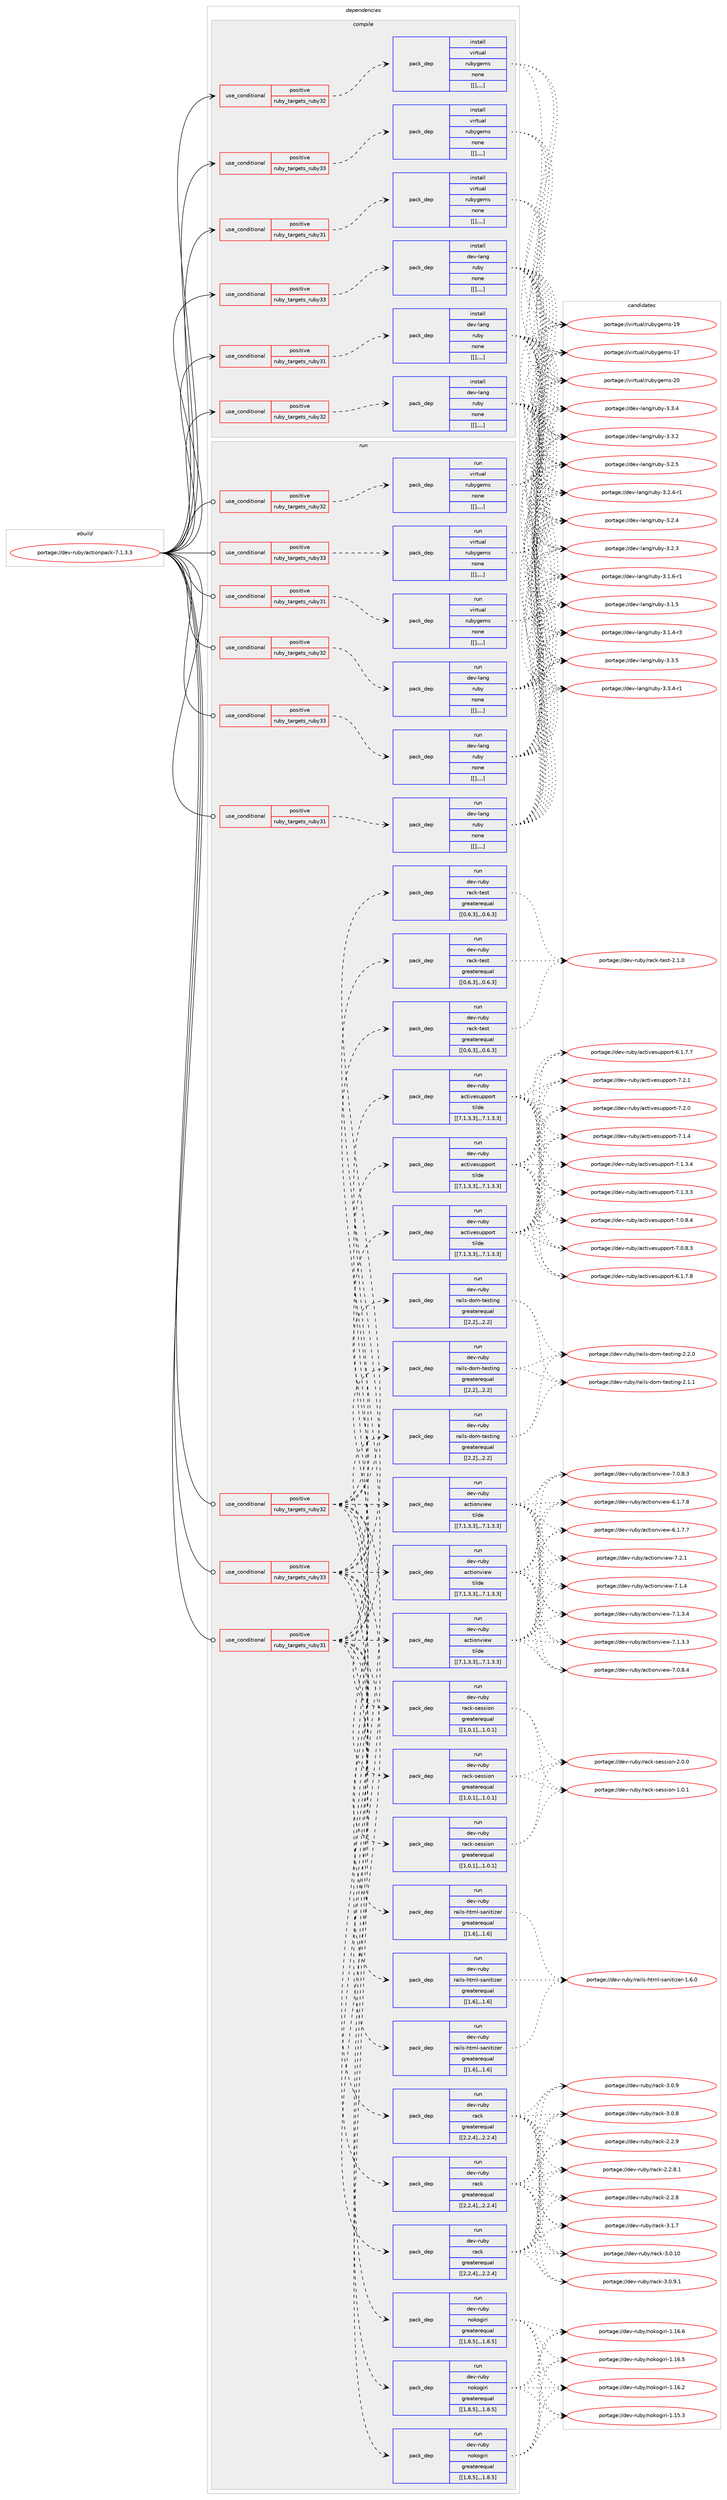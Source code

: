 digraph prolog {

# *************
# Graph options
# *************

newrank=true;
concentrate=true;
compound=true;
graph [rankdir=LR,fontname=Helvetica,fontsize=10,ranksep=1.5];#, ranksep=2.5, nodesep=0.2];
edge  [arrowhead=vee];
node  [fontname=Helvetica,fontsize=10];

# **********
# The ebuild
# **********

subgraph cluster_leftcol {
color=gray;
label=<<i>ebuild</i>>;
id [label="portage://dev-ruby/actionpack-7.1.3.3", color=red, width=4, href="../dev-ruby/actionpack-7.1.3.3.svg"];
}

# ****************
# The dependencies
# ****************

subgraph cluster_midcol {
color=gray;
label=<<i>dependencies</i>>;
subgraph cluster_compile {
fillcolor="#eeeeee";
style=filled;
label=<<i>compile</i>>;
subgraph cond44211 {
dependency175684 [label=<<TABLE BORDER="0" CELLBORDER="1" CELLSPACING="0" CELLPADDING="4"><TR><TD ROWSPAN="3" CELLPADDING="10">use_conditional</TD></TR><TR><TD>positive</TD></TR><TR><TD>ruby_targets_ruby31</TD></TR></TABLE>>, shape=none, color=red];
subgraph pack130204 {
dependency175685 [label=<<TABLE BORDER="0" CELLBORDER="1" CELLSPACING="0" CELLPADDING="4" WIDTH="220"><TR><TD ROWSPAN="6" CELLPADDING="30">pack_dep</TD></TR><TR><TD WIDTH="110">install</TD></TR><TR><TD>dev-lang</TD></TR><TR><TD>ruby</TD></TR><TR><TD>none</TD></TR><TR><TD>[[],,,,]</TD></TR></TABLE>>, shape=none, color=blue];
}
dependency175684:e -> dependency175685:w [weight=20,style="dashed",arrowhead="vee"];
}
id:e -> dependency175684:w [weight=20,style="solid",arrowhead="vee"];
subgraph cond44212 {
dependency175686 [label=<<TABLE BORDER="0" CELLBORDER="1" CELLSPACING="0" CELLPADDING="4"><TR><TD ROWSPAN="3" CELLPADDING="10">use_conditional</TD></TR><TR><TD>positive</TD></TR><TR><TD>ruby_targets_ruby31</TD></TR></TABLE>>, shape=none, color=red];
subgraph pack130205 {
dependency175687 [label=<<TABLE BORDER="0" CELLBORDER="1" CELLSPACING="0" CELLPADDING="4" WIDTH="220"><TR><TD ROWSPAN="6" CELLPADDING="30">pack_dep</TD></TR><TR><TD WIDTH="110">install</TD></TR><TR><TD>virtual</TD></TR><TR><TD>rubygems</TD></TR><TR><TD>none</TD></TR><TR><TD>[[],,,,]</TD></TR></TABLE>>, shape=none, color=blue];
}
dependency175686:e -> dependency175687:w [weight=20,style="dashed",arrowhead="vee"];
}
id:e -> dependency175686:w [weight=20,style="solid",arrowhead="vee"];
subgraph cond44213 {
dependency175688 [label=<<TABLE BORDER="0" CELLBORDER="1" CELLSPACING="0" CELLPADDING="4"><TR><TD ROWSPAN="3" CELLPADDING="10">use_conditional</TD></TR><TR><TD>positive</TD></TR><TR><TD>ruby_targets_ruby32</TD></TR></TABLE>>, shape=none, color=red];
subgraph pack130206 {
dependency175689 [label=<<TABLE BORDER="0" CELLBORDER="1" CELLSPACING="0" CELLPADDING="4" WIDTH="220"><TR><TD ROWSPAN="6" CELLPADDING="30">pack_dep</TD></TR><TR><TD WIDTH="110">install</TD></TR><TR><TD>dev-lang</TD></TR><TR><TD>ruby</TD></TR><TR><TD>none</TD></TR><TR><TD>[[],,,,]</TD></TR></TABLE>>, shape=none, color=blue];
}
dependency175688:e -> dependency175689:w [weight=20,style="dashed",arrowhead="vee"];
}
id:e -> dependency175688:w [weight=20,style="solid",arrowhead="vee"];
subgraph cond44214 {
dependency175690 [label=<<TABLE BORDER="0" CELLBORDER="1" CELLSPACING="0" CELLPADDING="4"><TR><TD ROWSPAN="3" CELLPADDING="10">use_conditional</TD></TR><TR><TD>positive</TD></TR><TR><TD>ruby_targets_ruby32</TD></TR></TABLE>>, shape=none, color=red];
subgraph pack130207 {
dependency175691 [label=<<TABLE BORDER="0" CELLBORDER="1" CELLSPACING="0" CELLPADDING="4" WIDTH="220"><TR><TD ROWSPAN="6" CELLPADDING="30">pack_dep</TD></TR><TR><TD WIDTH="110">install</TD></TR><TR><TD>virtual</TD></TR><TR><TD>rubygems</TD></TR><TR><TD>none</TD></TR><TR><TD>[[],,,,]</TD></TR></TABLE>>, shape=none, color=blue];
}
dependency175690:e -> dependency175691:w [weight=20,style="dashed",arrowhead="vee"];
}
id:e -> dependency175690:w [weight=20,style="solid",arrowhead="vee"];
subgraph cond44215 {
dependency175692 [label=<<TABLE BORDER="0" CELLBORDER="1" CELLSPACING="0" CELLPADDING="4"><TR><TD ROWSPAN="3" CELLPADDING="10">use_conditional</TD></TR><TR><TD>positive</TD></TR><TR><TD>ruby_targets_ruby33</TD></TR></TABLE>>, shape=none, color=red];
subgraph pack130208 {
dependency175693 [label=<<TABLE BORDER="0" CELLBORDER="1" CELLSPACING="0" CELLPADDING="4" WIDTH="220"><TR><TD ROWSPAN="6" CELLPADDING="30">pack_dep</TD></TR><TR><TD WIDTH="110">install</TD></TR><TR><TD>dev-lang</TD></TR><TR><TD>ruby</TD></TR><TR><TD>none</TD></TR><TR><TD>[[],,,,]</TD></TR></TABLE>>, shape=none, color=blue];
}
dependency175692:e -> dependency175693:w [weight=20,style="dashed",arrowhead="vee"];
}
id:e -> dependency175692:w [weight=20,style="solid",arrowhead="vee"];
subgraph cond44216 {
dependency175694 [label=<<TABLE BORDER="0" CELLBORDER="1" CELLSPACING="0" CELLPADDING="4"><TR><TD ROWSPAN="3" CELLPADDING="10">use_conditional</TD></TR><TR><TD>positive</TD></TR><TR><TD>ruby_targets_ruby33</TD></TR></TABLE>>, shape=none, color=red];
subgraph pack130209 {
dependency175695 [label=<<TABLE BORDER="0" CELLBORDER="1" CELLSPACING="0" CELLPADDING="4" WIDTH="220"><TR><TD ROWSPAN="6" CELLPADDING="30">pack_dep</TD></TR><TR><TD WIDTH="110">install</TD></TR><TR><TD>virtual</TD></TR><TR><TD>rubygems</TD></TR><TR><TD>none</TD></TR><TR><TD>[[],,,,]</TD></TR></TABLE>>, shape=none, color=blue];
}
dependency175694:e -> dependency175695:w [weight=20,style="dashed",arrowhead="vee"];
}
id:e -> dependency175694:w [weight=20,style="solid",arrowhead="vee"];
}
subgraph cluster_compileandrun {
fillcolor="#eeeeee";
style=filled;
label=<<i>compile and run</i>>;
}
subgraph cluster_run {
fillcolor="#eeeeee";
style=filled;
label=<<i>run</i>>;
subgraph cond44217 {
dependency175696 [label=<<TABLE BORDER="0" CELLBORDER="1" CELLSPACING="0" CELLPADDING="4"><TR><TD ROWSPAN="3" CELLPADDING="10">use_conditional</TD></TR><TR><TD>positive</TD></TR><TR><TD>ruby_targets_ruby31</TD></TR></TABLE>>, shape=none, color=red];
subgraph pack130210 {
dependency175697 [label=<<TABLE BORDER="0" CELLBORDER="1" CELLSPACING="0" CELLPADDING="4" WIDTH="220"><TR><TD ROWSPAN="6" CELLPADDING="30">pack_dep</TD></TR><TR><TD WIDTH="110">run</TD></TR><TR><TD>dev-lang</TD></TR><TR><TD>ruby</TD></TR><TR><TD>none</TD></TR><TR><TD>[[],,,,]</TD></TR></TABLE>>, shape=none, color=blue];
}
dependency175696:e -> dependency175697:w [weight=20,style="dashed",arrowhead="vee"];
}
id:e -> dependency175696:w [weight=20,style="solid",arrowhead="odot"];
subgraph cond44218 {
dependency175698 [label=<<TABLE BORDER="0" CELLBORDER="1" CELLSPACING="0" CELLPADDING="4"><TR><TD ROWSPAN="3" CELLPADDING="10">use_conditional</TD></TR><TR><TD>positive</TD></TR><TR><TD>ruby_targets_ruby31</TD></TR></TABLE>>, shape=none, color=red];
subgraph pack130211 {
dependency175699 [label=<<TABLE BORDER="0" CELLBORDER="1" CELLSPACING="0" CELLPADDING="4" WIDTH="220"><TR><TD ROWSPAN="6" CELLPADDING="30">pack_dep</TD></TR><TR><TD WIDTH="110">run</TD></TR><TR><TD>dev-ruby</TD></TR><TR><TD>actionview</TD></TR><TR><TD>tilde</TD></TR><TR><TD>[[7,1,3,3],,,7.1.3.3]</TD></TR></TABLE>>, shape=none, color=blue];
}
dependency175698:e -> dependency175699:w [weight=20,style="dashed",arrowhead="vee"];
subgraph pack130212 {
dependency175700 [label=<<TABLE BORDER="0" CELLBORDER="1" CELLSPACING="0" CELLPADDING="4" WIDTH="220"><TR><TD ROWSPAN="6" CELLPADDING="30">pack_dep</TD></TR><TR><TD WIDTH="110">run</TD></TR><TR><TD>dev-ruby</TD></TR><TR><TD>activesupport</TD></TR><TR><TD>tilde</TD></TR><TR><TD>[[7,1,3,3],,,7.1.3.3]</TD></TR></TABLE>>, shape=none, color=blue];
}
dependency175698:e -> dependency175700:w [weight=20,style="dashed",arrowhead="vee"];
subgraph pack130213 {
dependency175701 [label=<<TABLE BORDER="0" CELLBORDER="1" CELLSPACING="0" CELLPADDING="4" WIDTH="220"><TR><TD ROWSPAN="6" CELLPADDING="30">pack_dep</TD></TR><TR><TD WIDTH="110">run</TD></TR><TR><TD>dev-ruby</TD></TR><TR><TD>nokogiri</TD></TR><TR><TD>greaterequal</TD></TR><TR><TD>[[1,8,5],,,1.8.5]</TD></TR></TABLE>>, shape=none, color=blue];
}
dependency175698:e -> dependency175701:w [weight=20,style="dashed",arrowhead="vee"];
subgraph pack130214 {
dependency175702 [label=<<TABLE BORDER="0" CELLBORDER="1" CELLSPACING="0" CELLPADDING="4" WIDTH="220"><TR><TD ROWSPAN="6" CELLPADDING="30">pack_dep</TD></TR><TR><TD WIDTH="110">run</TD></TR><TR><TD>dev-ruby</TD></TR><TR><TD>rack</TD></TR><TR><TD>greaterequal</TD></TR><TR><TD>[[2,2,4],,,2.2.4]</TD></TR></TABLE>>, shape=none, color=blue];
}
dependency175698:e -> dependency175702:w [weight=20,style="dashed",arrowhead="vee"];
subgraph pack130215 {
dependency175703 [label=<<TABLE BORDER="0" CELLBORDER="1" CELLSPACING="0" CELLPADDING="4" WIDTH="220"><TR><TD ROWSPAN="6" CELLPADDING="30">pack_dep</TD></TR><TR><TD WIDTH="110">run</TD></TR><TR><TD>dev-ruby</TD></TR><TR><TD>rack-session</TD></TR><TR><TD>greaterequal</TD></TR><TR><TD>[[1,0,1],,,1.0.1]</TD></TR></TABLE>>, shape=none, color=blue];
}
dependency175698:e -> dependency175703:w [weight=20,style="dashed",arrowhead="vee"];
subgraph pack130216 {
dependency175704 [label=<<TABLE BORDER="0" CELLBORDER="1" CELLSPACING="0" CELLPADDING="4" WIDTH="220"><TR><TD ROWSPAN="6" CELLPADDING="30">pack_dep</TD></TR><TR><TD WIDTH="110">run</TD></TR><TR><TD>dev-ruby</TD></TR><TR><TD>rack-test</TD></TR><TR><TD>greaterequal</TD></TR><TR><TD>[[0,6,3],,,0.6.3]</TD></TR></TABLE>>, shape=none, color=blue];
}
dependency175698:e -> dependency175704:w [weight=20,style="dashed",arrowhead="vee"];
subgraph pack130217 {
dependency175705 [label=<<TABLE BORDER="0" CELLBORDER="1" CELLSPACING="0" CELLPADDING="4" WIDTH="220"><TR><TD ROWSPAN="6" CELLPADDING="30">pack_dep</TD></TR><TR><TD WIDTH="110">run</TD></TR><TR><TD>dev-ruby</TD></TR><TR><TD>rails-dom-testing</TD></TR><TR><TD>greaterequal</TD></TR><TR><TD>[[2,2],,,2.2]</TD></TR></TABLE>>, shape=none, color=blue];
}
dependency175698:e -> dependency175705:w [weight=20,style="dashed",arrowhead="vee"];
subgraph pack130218 {
dependency175706 [label=<<TABLE BORDER="0" CELLBORDER="1" CELLSPACING="0" CELLPADDING="4" WIDTH="220"><TR><TD ROWSPAN="6" CELLPADDING="30">pack_dep</TD></TR><TR><TD WIDTH="110">run</TD></TR><TR><TD>dev-ruby</TD></TR><TR><TD>rails-html-sanitizer</TD></TR><TR><TD>greaterequal</TD></TR><TR><TD>[[1,6],,,1.6]</TD></TR></TABLE>>, shape=none, color=blue];
}
dependency175698:e -> dependency175706:w [weight=20,style="dashed",arrowhead="vee"];
}
id:e -> dependency175698:w [weight=20,style="solid",arrowhead="odot"];
subgraph cond44219 {
dependency175707 [label=<<TABLE BORDER="0" CELLBORDER="1" CELLSPACING="0" CELLPADDING="4"><TR><TD ROWSPAN="3" CELLPADDING="10">use_conditional</TD></TR><TR><TD>positive</TD></TR><TR><TD>ruby_targets_ruby31</TD></TR></TABLE>>, shape=none, color=red];
subgraph pack130219 {
dependency175708 [label=<<TABLE BORDER="0" CELLBORDER="1" CELLSPACING="0" CELLPADDING="4" WIDTH="220"><TR><TD ROWSPAN="6" CELLPADDING="30">pack_dep</TD></TR><TR><TD WIDTH="110">run</TD></TR><TR><TD>virtual</TD></TR><TR><TD>rubygems</TD></TR><TR><TD>none</TD></TR><TR><TD>[[],,,,]</TD></TR></TABLE>>, shape=none, color=blue];
}
dependency175707:e -> dependency175708:w [weight=20,style="dashed",arrowhead="vee"];
}
id:e -> dependency175707:w [weight=20,style="solid",arrowhead="odot"];
subgraph cond44220 {
dependency175709 [label=<<TABLE BORDER="0" CELLBORDER="1" CELLSPACING="0" CELLPADDING="4"><TR><TD ROWSPAN="3" CELLPADDING="10">use_conditional</TD></TR><TR><TD>positive</TD></TR><TR><TD>ruby_targets_ruby32</TD></TR></TABLE>>, shape=none, color=red];
subgraph pack130220 {
dependency175710 [label=<<TABLE BORDER="0" CELLBORDER="1" CELLSPACING="0" CELLPADDING="4" WIDTH="220"><TR><TD ROWSPAN="6" CELLPADDING="30">pack_dep</TD></TR><TR><TD WIDTH="110">run</TD></TR><TR><TD>dev-lang</TD></TR><TR><TD>ruby</TD></TR><TR><TD>none</TD></TR><TR><TD>[[],,,,]</TD></TR></TABLE>>, shape=none, color=blue];
}
dependency175709:e -> dependency175710:w [weight=20,style="dashed",arrowhead="vee"];
}
id:e -> dependency175709:w [weight=20,style="solid",arrowhead="odot"];
subgraph cond44221 {
dependency175711 [label=<<TABLE BORDER="0" CELLBORDER="1" CELLSPACING="0" CELLPADDING="4"><TR><TD ROWSPAN="3" CELLPADDING="10">use_conditional</TD></TR><TR><TD>positive</TD></TR><TR><TD>ruby_targets_ruby32</TD></TR></TABLE>>, shape=none, color=red];
subgraph pack130221 {
dependency175712 [label=<<TABLE BORDER="0" CELLBORDER="1" CELLSPACING="0" CELLPADDING="4" WIDTH="220"><TR><TD ROWSPAN="6" CELLPADDING="30">pack_dep</TD></TR><TR><TD WIDTH="110">run</TD></TR><TR><TD>dev-ruby</TD></TR><TR><TD>actionview</TD></TR><TR><TD>tilde</TD></TR><TR><TD>[[7,1,3,3],,,7.1.3.3]</TD></TR></TABLE>>, shape=none, color=blue];
}
dependency175711:e -> dependency175712:w [weight=20,style="dashed",arrowhead="vee"];
subgraph pack130222 {
dependency175713 [label=<<TABLE BORDER="0" CELLBORDER="1" CELLSPACING="0" CELLPADDING="4" WIDTH="220"><TR><TD ROWSPAN="6" CELLPADDING="30">pack_dep</TD></TR><TR><TD WIDTH="110">run</TD></TR><TR><TD>dev-ruby</TD></TR><TR><TD>activesupport</TD></TR><TR><TD>tilde</TD></TR><TR><TD>[[7,1,3,3],,,7.1.3.3]</TD></TR></TABLE>>, shape=none, color=blue];
}
dependency175711:e -> dependency175713:w [weight=20,style="dashed",arrowhead="vee"];
subgraph pack130223 {
dependency175714 [label=<<TABLE BORDER="0" CELLBORDER="1" CELLSPACING="0" CELLPADDING="4" WIDTH="220"><TR><TD ROWSPAN="6" CELLPADDING="30">pack_dep</TD></TR><TR><TD WIDTH="110">run</TD></TR><TR><TD>dev-ruby</TD></TR><TR><TD>nokogiri</TD></TR><TR><TD>greaterequal</TD></TR><TR><TD>[[1,8,5],,,1.8.5]</TD></TR></TABLE>>, shape=none, color=blue];
}
dependency175711:e -> dependency175714:w [weight=20,style="dashed",arrowhead="vee"];
subgraph pack130224 {
dependency175715 [label=<<TABLE BORDER="0" CELLBORDER="1" CELLSPACING="0" CELLPADDING="4" WIDTH="220"><TR><TD ROWSPAN="6" CELLPADDING="30">pack_dep</TD></TR><TR><TD WIDTH="110">run</TD></TR><TR><TD>dev-ruby</TD></TR><TR><TD>rack</TD></TR><TR><TD>greaterequal</TD></TR><TR><TD>[[2,2,4],,,2.2.4]</TD></TR></TABLE>>, shape=none, color=blue];
}
dependency175711:e -> dependency175715:w [weight=20,style="dashed",arrowhead="vee"];
subgraph pack130225 {
dependency175716 [label=<<TABLE BORDER="0" CELLBORDER="1" CELLSPACING="0" CELLPADDING="4" WIDTH="220"><TR><TD ROWSPAN="6" CELLPADDING="30">pack_dep</TD></TR><TR><TD WIDTH="110">run</TD></TR><TR><TD>dev-ruby</TD></TR><TR><TD>rack-session</TD></TR><TR><TD>greaterequal</TD></TR><TR><TD>[[1,0,1],,,1.0.1]</TD></TR></TABLE>>, shape=none, color=blue];
}
dependency175711:e -> dependency175716:w [weight=20,style="dashed",arrowhead="vee"];
subgraph pack130226 {
dependency175717 [label=<<TABLE BORDER="0" CELLBORDER="1" CELLSPACING="0" CELLPADDING="4" WIDTH="220"><TR><TD ROWSPAN="6" CELLPADDING="30">pack_dep</TD></TR><TR><TD WIDTH="110">run</TD></TR><TR><TD>dev-ruby</TD></TR><TR><TD>rack-test</TD></TR><TR><TD>greaterequal</TD></TR><TR><TD>[[0,6,3],,,0.6.3]</TD></TR></TABLE>>, shape=none, color=blue];
}
dependency175711:e -> dependency175717:w [weight=20,style="dashed",arrowhead="vee"];
subgraph pack130227 {
dependency175718 [label=<<TABLE BORDER="0" CELLBORDER="1" CELLSPACING="0" CELLPADDING="4" WIDTH="220"><TR><TD ROWSPAN="6" CELLPADDING="30">pack_dep</TD></TR><TR><TD WIDTH="110">run</TD></TR><TR><TD>dev-ruby</TD></TR><TR><TD>rails-dom-testing</TD></TR><TR><TD>greaterequal</TD></TR><TR><TD>[[2,2],,,2.2]</TD></TR></TABLE>>, shape=none, color=blue];
}
dependency175711:e -> dependency175718:w [weight=20,style="dashed",arrowhead="vee"];
subgraph pack130228 {
dependency175719 [label=<<TABLE BORDER="0" CELLBORDER="1" CELLSPACING="0" CELLPADDING="4" WIDTH="220"><TR><TD ROWSPAN="6" CELLPADDING="30">pack_dep</TD></TR><TR><TD WIDTH="110">run</TD></TR><TR><TD>dev-ruby</TD></TR><TR><TD>rails-html-sanitizer</TD></TR><TR><TD>greaterequal</TD></TR><TR><TD>[[1,6],,,1.6]</TD></TR></TABLE>>, shape=none, color=blue];
}
dependency175711:e -> dependency175719:w [weight=20,style="dashed",arrowhead="vee"];
}
id:e -> dependency175711:w [weight=20,style="solid",arrowhead="odot"];
subgraph cond44222 {
dependency175720 [label=<<TABLE BORDER="0" CELLBORDER="1" CELLSPACING="0" CELLPADDING="4"><TR><TD ROWSPAN="3" CELLPADDING="10">use_conditional</TD></TR><TR><TD>positive</TD></TR><TR><TD>ruby_targets_ruby32</TD></TR></TABLE>>, shape=none, color=red];
subgraph pack130229 {
dependency175721 [label=<<TABLE BORDER="0" CELLBORDER="1" CELLSPACING="0" CELLPADDING="4" WIDTH="220"><TR><TD ROWSPAN="6" CELLPADDING="30">pack_dep</TD></TR><TR><TD WIDTH="110">run</TD></TR><TR><TD>virtual</TD></TR><TR><TD>rubygems</TD></TR><TR><TD>none</TD></TR><TR><TD>[[],,,,]</TD></TR></TABLE>>, shape=none, color=blue];
}
dependency175720:e -> dependency175721:w [weight=20,style="dashed",arrowhead="vee"];
}
id:e -> dependency175720:w [weight=20,style="solid",arrowhead="odot"];
subgraph cond44223 {
dependency175722 [label=<<TABLE BORDER="0" CELLBORDER="1" CELLSPACING="0" CELLPADDING="4"><TR><TD ROWSPAN="3" CELLPADDING="10">use_conditional</TD></TR><TR><TD>positive</TD></TR><TR><TD>ruby_targets_ruby33</TD></TR></TABLE>>, shape=none, color=red];
subgraph pack130230 {
dependency175723 [label=<<TABLE BORDER="0" CELLBORDER="1" CELLSPACING="0" CELLPADDING="4" WIDTH="220"><TR><TD ROWSPAN="6" CELLPADDING="30">pack_dep</TD></TR><TR><TD WIDTH="110">run</TD></TR><TR><TD>dev-lang</TD></TR><TR><TD>ruby</TD></TR><TR><TD>none</TD></TR><TR><TD>[[],,,,]</TD></TR></TABLE>>, shape=none, color=blue];
}
dependency175722:e -> dependency175723:w [weight=20,style="dashed",arrowhead="vee"];
}
id:e -> dependency175722:w [weight=20,style="solid",arrowhead="odot"];
subgraph cond44224 {
dependency175724 [label=<<TABLE BORDER="0" CELLBORDER="1" CELLSPACING="0" CELLPADDING="4"><TR><TD ROWSPAN="3" CELLPADDING="10">use_conditional</TD></TR><TR><TD>positive</TD></TR><TR><TD>ruby_targets_ruby33</TD></TR></TABLE>>, shape=none, color=red];
subgraph pack130231 {
dependency175725 [label=<<TABLE BORDER="0" CELLBORDER="1" CELLSPACING="0" CELLPADDING="4" WIDTH="220"><TR><TD ROWSPAN="6" CELLPADDING="30">pack_dep</TD></TR><TR><TD WIDTH="110">run</TD></TR><TR><TD>dev-ruby</TD></TR><TR><TD>actionview</TD></TR><TR><TD>tilde</TD></TR><TR><TD>[[7,1,3,3],,,7.1.3.3]</TD></TR></TABLE>>, shape=none, color=blue];
}
dependency175724:e -> dependency175725:w [weight=20,style="dashed",arrowhead="vee"];
subgraph pack130232 {
dependency175726 [label=<<TABLE BORDER="0" CELLBORDER="1" CELLSPACING="0" CELLPADDING="4" WIDTH="220"><TR><TD ROWSPAN="6" CELLPADDING="30">pack_dep</TD></TR><TR><TD WIDTH="110">run</TD></TR><TR><TD>dev-ruby</TD></TR><TR><TD>activesupport</TD></TR><TR><TD>tilde</TD></TR><TR><TD>[[7,1,3,3],,,7.1.3.3]</TD></TR></TABLE>>, shape=none, color=blue];
}
dependency175724:e -> dependency175726:w [weight=20,style="dashed",arrowhead="vee"];
subgraph pack130233 {
dependency175727 [label=<<TABLE BORDER="0" CELLBORDER="1" CELLSPACING="0" CELLPADDING="4" WIDTH="220"><TR><TD ROWSPAN="6" CELLPADDING="30">pack_dep</TD></TR><TR><TD WIDTH="110">run</TD></TR><TR><TD>dev-ruby</TD></TR><TR><TD>nokogiri</TD></TR><TR><TD>greaterequal</TD></TR><TR><TD>[[1,8,5],,,1.8.5]</TD></TR></TABLE>>, shape=none, color=blue];
}
dependency175724:e -> dependency175727:w [weight=20,style="dashed",arrowhead="vee"];
subgraph pack130234 {
dependency175728 [label=<<TABLE BORDER="0" CELLBORDER="1" CELLSPACING="0" CELLPADDING="4" WIDTH="220"><TR><TD ROWSPAN="6" CELLPADDING="30">pack_dep</TD></TR><TR><TD WIDTH="110">run</TD></TR><TR><TD>dev-ruby</TD></TR><TR><TD>rack</TD></TR><TR><TD>greaterequal</TD></TR><TR><TD>[[2,2,4],,,2.2.4]</TD></TR></TABLE>>, shape=none, color=blue];
}
dependency175724:e -> dependency175728:w [weight=20,style="dashed",arrowhead="vee"];
subgraph pack130235 {
dependency175729 [label=<<TABLE BORDER="0" CELLBORDER="1" CELLSPACING="0" CELLPADDING="4" WIDTH="220"><TR><TD ROWSPAN="6" CELLPADDING="30">pack_dep</TD></TR><TR><TD WIDTH="110">run</TD></TR><TR><TD>dev-ruby</TD></TR><TR><TD>rack-session</TD></TR><TR><TD>greaterequal</TD></TR><TR><TD>[[1,0,1],,,1.0.1]</TD></TR></TABLE>>, shape=none, color=blue];
}
dependency175724:e -> dependency175729:w [weight=20,style="dashed",arrowhead="vee"];
subgraph pack130236 {
dependency175730 [label=<<TABLE BORDER="0" CELLBORDER="1" CELLSPACING="0" CELLPADDING="4" WIDTH="220"><TR><TD ROWSPAN="6" CELLPADDING="30">pack_dep</TD></TR><TR><TD WIDTH="110">run</TD></TR><TR><TD>dev-ruby</TD></TR><TR><TD>rack-test</TD></TR><TR><TD>greaterequal</TD></TR><TR><TD>[[0,6,3],,,0.6.3]</TD></TR></TABLE>>, shape=none, color=blue];
}
dependency175724:e -> dependency175730:w [weight=20,style="dashed",arrowhead="vee"];
subgraph pack130237 {
dependency175731 [label=<<TABLE BORDER="0" CELLBORDER="1" CELLSPACING="0" CELLPADDING="4" WIDTH="220"><TR><TD ROWSPAN="6" CELLPADDING="30">pack_dep</TD></TR><TR><TD WIDTH="110">run</TD></TR><TR><TD>dev-ruby</TD></TR><TR><TD>rails-dom-testing</TD></TR><TR><TD>greaterequal</TD></TR><TR><TD>[[2,2],,,2.2]</TD></TR></TABLE>>, shape=none, color=blue];
}
dependency175724:e -> dependency175731:w [weight=20,style="dashed",arrowhead="vee"];
subgraph pack130238 {
dependency175732 [label=<<TABLE BORDER="0" CELLBORDER="1" CELLSPACING="0" CELLPADDING="4" WIDTH="220"><TR><TD ROWSPAN="6" CELLPADDING="30">pack_dep</TD></TR><TR><TD WIDTH="110">run</TD></TR><TR><TD>dev-ruby</TD></TR><TR><TD>rails-html-sanitizer</TD></TR><TR><TD>greaterequal</TD></TR><TR><TD>[[1,6],,,1.6]</TD></TR></TABLE>>, shape=none, color=blue];
}
dependency175724:e -> dependency175732:w [weight=20,style="dashed",arrowhead="vee"];
}
id:e -> dependency175724:w [weight=20,style="solid",arrowhead="odot"];
subgraph cond44225 {
dependency175733 [label=<<TABLE BORDER="0" CELLBORDER="1" CELLSPACING="0" CELLPADDING="4"><TR><TD ROWSPAN="3" CELLPADDING="10">use_conditional</TD></TR><TR><TD>positive</TD></TR><TR><TD>ruby_targets_ruby33</TD></TR></TABLE>>, shape=none, color=red];
subgraph pack130239 {
dependency175734 [label=<<TABLE BORDER="0" CELLBORDER="1" CELLSPACING="0" CELLPADDING="4" WIDTH="220"><TR><TD ROWSPAN="6" CELLPADDING="30">pack_dep</TD></TR><TR><TD WIDTH="110">run</TD></TR><TR><TD>virtual</TD></TR><TR><TD>rubygems</TD></TR><TR><TD>none</TD></TR><TR><TD>[[],,,,]</TD></TR></TABLE>>, shape=none, color=blue];
}
dependency175733:e -> dependency175734:w [weight=20,style="dashed",arrowhead="vee"];
}
id:e -> dependency175733:w [weight=20,style="solid",arrowhead="odot"];
}
}

# **************
# The candidates
# **************

subgraph cluster_choices {
rank=same;
color=gray;
label=<<i>candidates</i>>;

subgraph choice130204 {
color=black;
nodesep=1;
choice10010111845108971101034711411798121455146514653 [label="portage://dev-lang/ruby-3.3.5", color=red, width=4,href="../dev-lang/ruby-3.3.5.svg"];
choice100101118451089711010347114117981214551465146524511449 [label="portage://dev-lang/ruby-3.3.4-r1", color=red, width=4,href="../dev-lang/ruby-3.3.4-r1.svg"];
choice10010111845108971101034711411798121455146514652 [label="portage://dev-lang/ruby-3.3.4", color=red, width=4,href="../dev-lang/ruby-3.3.4.svg"];
choice10010111845108971101034711411798121455146514650 [label="portage://dev-lang/ruby-3.3.2", color=red, width=4,href="../dev-lang/ruby-3.3.2.svg"];
choice10010111845108971101034711411798121455146504653 [label="portage://dev-lang/ruby-3.2.5", color=red, width=4,href="../dev-lang/ruby-3.2.5.svg"];
choice100101118451089711010347114117981214551465046524511449 [label="portage://dev-lang/ruby-3.2.4-r1", color=red, width=4,href="../dev-lang/ruby-3.2.4-r1.svg"];
choice10010111845108971101034711411798121455146504652 [label="portage://dev-lang/ruby-3.2.4", color=red, width=4,href="../dev-lang/ruby-3.2.4.svg"];
choice10010111845108971101034711411798121455146504651 [label="portage://dev-lang/ruby-3.2.3", color=red, width=4,href="../dev-lang/ruby-3.2.3.svg"];
choice100101118451089711010347114117981214551464946544511449 [label="portage://dev-lang/ruby-3.1.6-r1", color=red, width=4,href="../dev-lang/ruby-3.1.6-r1.svg"];
choice10010111845108971101034711411798121455146494653 [label="portage://dev-lang/ruby-3.1.5", color=red, width=4,href="../dev-lang/ruby-3.1.5.svg"];
choice100101118451089711010347114117981214551464946524511451 [label="portage://dev-lang/ruby-3.1.4-r3", color=red, width=4,href="../dev-lang/ruby-3.1.4-r3.svg"];
dependency175685:e -> choice10010111845108971101034711411798121455146514653:w [style=dotted,weight="100"];
dependency175685:e -> choice100101118451089711010347114117981214551465146524511449:w [style=dotted,weight="100"];
dependency175685:e -> choice10010111845108971101034711411798121455146514652:w [style=dotted,weight="100"];
dependency175685:e -> choice10010111845108971101034711411798121455146514650:w [style=dotted,weight="100"];
dependency175685:e -> choice10010111845108971101034711411798121455146504653:w [style=dotted,weight="100"];
dependency175685:e -> choice100101118451089711010347114117981214551465046524511449:w [style=dotted,weight="100"];
dependency175685:e -> choice10010111845108971101034711411798121455146504652:w [style=dotted,weight="100"];
dependency175685:e -> choice10010111845108971101034711411798121455146504651:w [style=dotted,weight="100"];
dependency175685:e -> choice100101118451089711010347114117981214551464946544511449:w [style=dotted,weight="100"];
dependency175685:e -> choice10010111845108971101034711411798121455146494653:w [style=dotted,weight="100"];
dependency175685:e -> choice100101118451089711010347114117981214551464946524511451:w [style=dotted,weight="100"];
}
subgraph choice130205 {
color=black;
nodesep=1;
choice118105114116117971084711411798121103101109115455048 [label="portage://virtual/rubygems-20", color=red, width=4,href="../virtual/rubygems-20.svg"];
choice118105114116117971084711411798121103101109115454957 [label="portage://virtual/rubygems-19", color=red, width=4,href="../virtual/rubygems-19.svg"];
choice118105114116117971084711411798121103101109115454955 [label="portage://virtual/rubygems-17", color=red, width=4,href="../virtual/rubygems-17.svg"];
dependency175687:e -> choice118105114116117971084711411798121103101109115455048:w [style=dotted,weight="100"];
dependency175687:e -> choice118105114116117971084711411798121103101109115454957:w [style=dotted,weight="100"];
dependency175687:e -> choice118105114116117971084711411798121103101109115454955:w [style=dotted,weight="100"];
}
subgraph choice130206 {
color=black;
nodesep=1;
choice10010111845108971101034711411798121455146514653 [label="portage://dev-lang/ruby-3.3.5", color=red, width=4,href="../dev-lang/ruby-3.3.5.svg"];
choice100101118451089711010347114117981214551465146524511449 [label="portage://dev-lang/ruby-3.3.4-r1", color=red, width=4,href="../dev-lang/ruby-3.3.4-r1.svg"];
choice10010111845108971101034711411798121455146514652 [label="portage://dev-lang/ruby-3.3.4", color=red, width=4,href="../dev-lang/ruby-3.3.4.svg"];
choice10010111845108971101034711411798121455146514650 [label="portage://dev-lang/ruby-3.3.2", color=red, width=4,href="../dev-lang/ruby-3.3.2.svg"];
choice10010111845108971101034711411798121455146504653 [label="portage://dev-lang/ruby-3.2.5", color=red, width=4,href="../dev-lang/ruby-3.2.5.svg"];
choice100101118451089711010347114117981214551465046524511449 [label="portage://dev-lang/ruby-3.2.4-r1", color=red, width=4,href="../dev-lang/ruby-3.2.4-r1.svg"];
choice10010111845108971101034711411798121455146504652 [label="portage://dev-lang/ruby-3.2.4", color=red, width=4,href="../dev-lang/ruby-3.2.4.svg"];
choice10010111845108971101034711411798121455146504651 [label="portage://dev-lang/ruby-3.2.3", color=red, width=4,href="../dev-lang/ruby-3.2.3.svg"];
choice100101118451089711010347114117981214551464946544511449 [label="portage://dev-lang/ruby-3.1.6-r1", color=red, width=4,href="../dev-lang/ruby-3.1.6-r1.svg"];
choice10010111845108971101034711411798121455146494653 [label="portage://dev-lang/ruby-3.1.5", color=red, width=4,href="../dev-lang/ruby-3.1.5.svg"];
choice100101118451089711010347114117981214551464946524511451 [label="portage://dev-lang/ruby-3.1.4-r3", color=red, width=4,href="../dev-lang/ruby-3.1.4-r3.svg"];
dependency175689:e -> choice10010111845108971101034711411798121455146514653:w [style=dotted,weight="100"];
dependency175689:e -> choice100101118451089711010347114117981214551465146524511449:w [style=dotted,weight="100"];
dependency175689:e -> choice10010111845108971101034711411798121455146514652:w [style=dotted,weight="100"];
dependency175689:e -> choice10010111845108971101034711411798121455146514650:w [style=dotted,weight="100"];
dependency175689:e -> choice10010111845108971101034711411798121455146504653:w [style=dotted,weight="100"];
dependency175689:e -> choice100101118451089711010347114117981214551465046524511449:w [style=dotted,weight="100"];
dependency175689:e -> choice10010111845108971101034711411798121455146504652:w [style=dotted,weight="100"];
dependency175689:e -> choice10010111845108971101034711411798121455146504651:w [style=dotted,weight="100"];
dependency175689:e -> choice100101118451089711010347114117981214551464946544511449:w [style=dotted,weight="100"];
dependency175689:e -> choice10010111845108971101034711411798121455146494653:w [style=dotted,weight="100"];
dependency175689:e -> choice100101118451089711010347114117981214551464946524511451:w [style=dotted,weight="100"];
}
subgraph choice130207 {
color=black;
nodesep=1;
choice118105114116117971084711411798121103101109115455048 [label="portage://virtual/rubygems-20", color=red, width=4,href="../virtual/rubygems-20.svg"];
choice118105114116117971084711411798121103101109115454957 [label="portage://virtual/rubygems-19", color=red, width=4,href="../virtual/rubygems-19.svg"];
choice118105114116117971084711411798121103101109115454955 [label="portage://virtual/rubygems-17", color=red, width=4,href="../virtual/rubygems-17.svg"];
dependency175691:e -> choice118105114116117971084711411798121103101109115455048:w [style=dotted,weight="100"];
dependency175691:e -> choice118105114116117971084711411798121103101109115454957:w [style=dotted,weight="100"];
dependency175691:e -> choice118105114116117971084711411798121103101109115454955:w [style=dotted,weight="100"];
}
subgraph choice130208 {
color=black;
nodesep=1;
choice10010111845108971101034711411798121455146514653 [label="portage://dev-lang/ruby-3.3.5", color=red, width=4,href="../dev-lang/ruby-3.3.5.svg"];
choice100101118451089711010347114117981214551465146524511449 [label="portage://dev-lang/ruby-3.3.4-r1", color=red, width=4,href="../dev-lang/ruby-3.3.4-r1.svg"];
choice10010111845108971101034711411798121455146514652 [label="portage://dev-lang/ruby-3.3.4", color=red, width=4,href="../dev-lang/ruby-3.3.4.svg"];
choice10010111845108971101034711411798121455146514650 [label="portage://dev-lang/ruby-3.3.2", color=red, width=4,href="../dev-lang/ruby-3.3.2.svg"];
choice10010111845108971101034711411798121455146504653 [label="portage://dev-lang/ruby-3.2.5", color=red, width=4,href="../dev-lang/ruby-3.2.5.svg"];
choice100101118451089711010347114117981214551465046524511449 [label="portage://dev-lang/ruby-3.2.4-r1", color=red, width=4,href="../dev-lang/ruby-3.2.4-r1.svg"];
choice10010111845108971101034711411798121455146504652 [label="portage://dev-lang/ruby-3.2.4", color=red, width=4,href="../dev-lang/ruby-3.2.4.svg"];
choice10010111845108971101034711411798121455146504651 [label="portage://dev-lang/ruby-3.2.3", color=red, width=4,href="../dev-lang/ruby-3.2.3.svg"];
choice100101118451089711010347114117981214551464946544511449 [label="portage://dev-lang/ruby-3.1.6-r1", color=red, width=4,href="../dev-lang/ruby-3.1.6-r1.svg"];
choice10010111845108971101034711411798121455146494653 [label="portage://dev-lang/ruby-3.1.5", color=red, width=4,href="../dev-lang/ruby-3.1.5.svg"];
choice100101118451089711010347114117981214551464946524511451 [label="portage://dev-lang/ruby-3.1.4-r3", color=red, width=4,href="../dev-lang/ruby-3.1.4-r3.svg"];
dependency175693:e -> choice10010111845108971101034711411798121455146514653:w [style=dotted,weight="100"];
dependency175693:e -> choice100101118451089711010347114117981214551465146524511449:w [style=dotted,weight="100"];
dependency175693:e -> choice10010111845108971101034711411798121455146514652:w [style=dotted,weight="100"];
dependency175693:e -> choice10010111845108971101034711411798121455146514650:w [style=dotted,weight="100"];
dependency175693:e -> choice10010111845108971101034711411798121455146504653:w [style=dotted,weight="100"];
dependency175693:e -> choice100101118451089711010347114117981214551465046524511449:w [style=dotted,weight="100"];
dependency175693:e -> choice10010111845108971101034711411798121455146504652:w [style=dotted,weight="100"];
dependency175693:e -> choice10010111845108971101034711411798121455146504651:w [style=dotted,weight="100"];
dependency175693:e -> choice100101118451089711010347114117981214551464946544511449:w [style=dotted,weight="100"];
dependency175693:e -> choice10010111845108971101034711411798121455146494653:w [style=dotted,weight="100"];
dependency175693:e -> choice100101118451089711010347114117981214551464946524511451:w [style=dotted,weight="100"];
}
subgraph choice130209 {
color=black;
nodesep=1;
choice118105114116117971084711411798121103101109115455048 [label="portage://virtual/rubygems-20", color=red, width=4,href="../virtual/rubygems-20.svg"];
choice118105114116117971084711411798121103101109115454957 [label="portage://virtual/rubygems-19", color=red, width=4,href="../virtual/rubygems-19.svg"];
choice118105114116117971084711411798121103101109115454955 [label="portage://virtual/rubygems-17", color=red, width=4,href="../virtual/rubygems-17.svg"];
dependency175695:e -> choice118105114116117971084711411798121103101109115455048:w [style=dotted,weight="100"];
dependency175695:e -> choice118105114116117971084711411798121103101109115454957:w [style=dotted,weight="100"];
dependency175695:e -> choice118105114116117971084711411798121103101109115454955:w [style=dotted,weight="100"];
}
subgraph choice130210 {
color=black;
nodesep=1;
choice10010111845108971101034711411798121455146514653 [label="portage://dev-lang/ruby-3.3.5", color=red, width=4,href="../dev-lang/ruby-3.3.5.svg"];
choice100101118451089711010347114117981214551465146524511449 [label="portage://dev-lang/ruby-3.3.4-r1", color=red, width=4,href="../dev-lang/ruby-3.3.4-r1.svg"];
choice10010111845108971101034711411798121455146514652 [label="portage://dev-lang/ruby-3.3.4", color=red, width=4,href="../dev-lang/ruby-3.3.4.svg"];
choice10010111845108971101034711411798121455146514650 [label="portage://dev-lang/ruby-3.3.2", color=red, width=4,href="../dev-lang/ruby-3.3.2.svg"];
choice10010111845108971101034711411798121455146504653 [label="portage://dev-lang/ruby-3.2.5", color=red, width=4,href="../dev-lang/ruby-3.2.5.svg"];
choice100101118451089711010347114117981214551465046524511449 [label="portage://dev-lang/ruby-3.2.4-r1", color=red, width=4,href="../dev-lang/ruby-3.2.4-r1.svg"];
choice10010111845108971101034711411798121455146504652 [label="portage://dev-lang/ruby-3.2.4", color=red, width=4,href="../dev-lang/ruby-3.2.4.svg"];
choice10010111845108971101034711411798121455146504651 [label="portage://dev-lang/ruby-3.2.3", color=red, width=4,href="../dev-lang/ruby-3.2.3.svg"];
choice100101118451089711010347114117981214551464946544511449 [label="portage://dev-lang/ruby-3.1.6-r1", color=red, width=4,href="../dev-lang/ruby-3.1.6-r1.svg"];
choice10010111845108971101034711411798121455146494653 [label="portage://dev-lang/ruby-3.1.5", color=red, width=4,href="../dev-lang/ruby-3.1.5.svg"];
choice100101118451089711010347114117981214551464946524511451 [label="portage://dev-lang/ruby-3.1.4-r3", color=red, width=4,href="../dev-lang/ruby-3.1.4-r3.svg"];
dependency175697:e -> choice10010111845108971101034711411798121455146514653:w [style=dotted,weight="100"];
dependency175697:e -> choice100101118451089711010347114117981214551465146524511449:w [style=dotted,weight="100"];
dependency175697:e -> choice10010111845108971101034711411798121455146514652:w [style=dotted,weight="100"];
dependency175697:e -> choice10010111845108971101034711411798121455146514650:w [style=dotted,weight="100"];
dependency175697:e -> choice10010111845108971101034711411798121455146504653:w [style=dotted,weight="100"];
dependency175697:e -> choice100101118451089711010347114117981214551465046524511449:w [style=dotted,weight="100"];
dependency175697:e -> choice10010111845108971101034711411798121455146504652:w [style=dotted,weight="100"];
dependency175697:e -> choice10010111845108971101034711411798121455146504651:w [style=dotted,weight="100"];
dependency175697:e -> choice100101118451089711010347114117981214551464946544511449:w [style=dotted,weight="100"];
dependency175697:e -> choice10010111845108971101034711411798121455146494653:w [style=dotted,weight="100"];
dependency175697:e -> choice100101118451089711010347114117981214551464946524511451:w [style=dotted,weight="100"];
}
subgraph choice130211 {
color=black;
nodesep=1;
choice1001011184511411798121479799116105111110118105101119455546504649 [label="portage://dev-ruby/actionview-7.2.1", color=red, width=4,href="../dev-ruby/actionview-7.2.1.svg"];
choice1001011184511411798121479799116105111110118105101119455546494652 [label="portage://dev-ruby/actionview-7.1.4", color=red, width=4,href="../dev-ruby/actionview-7.1.4.svg"];
choice10010111845114117981214797991161051111101181051011194555464946514652 [label="portage://dev-ruby/actionview-7.1.3.4", color=red, width=4,href="../dev-ruby/actionview-7.1.3.4.svg"];
choice10010111845114117981214797991161051111101181051011194555464946514651 [label="portage://dev-ruby/actionview-7.1.3.3", color=red, width=4,href="../dev-ruby/actionview-7.1.3.3.svg"];
choice10010111845114117981214797991161051111101181051011194555464846564652 [label="portage://dev-ruby/actionview-7.0.8.4", color=red, width=4,href="../dev-ruby/actionview-7.0.8.4.svg"];
choice10010111845114117981214797991161051111101181051011194555464846564651 [label="portage://dev-ruby/actionview-7.0.8.3", color=red, width=4,href="../dev-ruby/actionview-7.0.8.3.svg"];
choice10010111845114117981214797991161051111101181051011194554464946554656 [label="portage://dev-ruby/actionview-6.1.7.8", color=red, width=4,href="../dev-ruby/actionview-6.1.7.8.svg"];
choice10010111845114117981214797991161051111101181051011194554464946554655 [label="portage://dev-ruby/actionview-6.1.7.7", color=red, width=4,href="../dev-ruby/actionview-6.1.7.7.svg"];
dependency175699:e -> choice1001011184511411798121479799116105111110118105101119455546504649:w [style=dotted,weight="100"];
dependency175699:e -> choice1001011184511411798121479799116105111110118105101119455546494652:w [style=dotted,weight="100"];
dependency175699:e -> choice10010111845114117981214797991161051111101181051011194555464946514652:w [style=dotted,weight="100"];
dependency175699:e -> choice10010111845114117981214797991161051111101181051011194555464946514651:w [style=dotted,weight="100"];
dependency175699:e -> choice10010111845114117981214797991161051111101181051011194555464846564652:w [style=dotted,weight="100"];
dependency175699:e -> choice10010111845114117981214797991161051111101181051011194555464846564651:w [style=dotted,weight="100"];
dependency175699:e -> choice10010111845114117981214797991161051111101181051011194554464946554656:w [style=dotted,weight="100"];
dependency175699:e -> choice10010111845114117981214797991161051111101181051011194554464946554655:w [style=dotted,weight="100"];
}
subgraph choice130212 {
color=black;
nodesep=1;
choice1001011184511411798121479799116105118101115117112112111114116455546504649 [label="portage://dev-ruby/activesupport-7.2.1", color=red, width=4,href="../dev-ruby/activesupport-7.2.1.svg"];
choice1001011184511411798121479799116105118101115117112112111114116455546504648 [label="portage://dev-ruby/activesupport-7.2.0", color=red, width=4,href="../dev-ruby/activesupport-7.2.0.svg"];
choice1001011184511411798121479799116105118101115117112112111114116455546494652 [label="portage://dev-ruby/activesupport-7.1.4", color=red, width=4,href="../dev-ruby/activesupport-7.1.4.svg"];
choice10010111845114117981214797991161051181011151171121121111141164555464946514652 [label="portage://dev-ruby/activesupport-7.1.3.4", color=red, width=4,href="../dev-ruby/activesupport-7.1.3.4.svg"];
choice10010111845114117981214797991161051181011151171121121111141164555464946514651 [label="portage://dev-ruby/activesupport-7.1.3.3", color=red, width=4,href="../dev-ruby/activesupport-7.1.3.3.svg"];
choice10010111845114117981214797991161051181011151171121121111141164555464846564652 [label="portage://dev-ruby/activesupport-7.0.8.4", color=red, width=4,href="../dev-ruby/activesupport-7.0.8.4.svg"];
choice10010111845114117981214797991161051181011151171121121111141164555464846564651 [label="portage://dev-ruby/activesupport-7.0.8.3", color=red, width=4,href="../dev-ruby/activesupport-7.0.8.3.svg"];
choice10010111845114117981214797991161051181011151171121121111141164554464946554656 [label="portage://dev-ruby/activesupport-6.1.7.8", color=red, width=4,href="../dev-ruby/activesupport-6.1.7.8.svg"];
choice10010111845114117981214797991161051181011151171121121111141164554464946554655 [label="portage://dev-ruby/activesupport-6.1.7.7", color=red, width=4,href="../dev-ruby/activesupport-6.1.7.7.svg"];
dependency175700:e -> choice1001011184511411798121479799116105118101115117112112111114116455546504649:w [style=dotted,weight="100"];
dependency175700:e -> choice1001011184511411798121479799116105118101115117112112111114116455546504648:w [style=dotted,weight="100"];
dependency175700:e -> choice1001011184511411798121479799116105118101115117112112111114116455546494652:w [style=dotted,weight="100"];
dependency175700:e -> choice10010111845114117981214797991161051181011151171121121111141164555464946514652:w [style=dotted,weight="100"];
dependency175700:e -> choice10010111845114117981214797991161051181011151171121121111141164555464946514651:w [style=dotted,weight="100"];
dependency175700:e -> choice10010111845114117981214797991161051181011151171121121111141164555464846564652:w [style=dotted,weight="100"];
dependency175700:e -> choice10010111845114117981214797991161051181011151171121121111141164555464846564651:w [style=dotted,weight="100"];
dependency175700:e -> choice10010111845114117981214797991161051181011151171121121111141164554464946554656:w [style=dotted,weight="100"];
dependency175700:e -> choice10010111845114117981214797991161051181011151171121121111141164554464946554655:w [style=dotted,weight="100"];
}
subgraph choice130213 {
color=black;
nodesep=1;
choice10010111845114117981214711011110711110310511410545494649544654 [label="portage://dev-ruby/nokogiri-1.16.6", color=red, width=4,href="../dev-ruby/nokogiri-1.16.6.svg"];
choice10010111845114117981214711011110711110310511410545494649544653 [label="portage://dev-ruby/nokogiri-1.16.5", color=red, width=4,href="../dev-ruby/nokogiri-1.16.5.svg"];
choice10010111845114117981214711011110711110310511410545494649544650 [label="portage://dev-ruby/nokogiri-1.16.2", color=red, width=4,href="../dev-ruby/nokogiri-1.16.2.svg"];
choice10010111845114117981214711011110711110310511410545494649534651 [label="portage://dev-ruby/nokogiri-1.15.3", color=red, width=4,href="../dev-ruby/nokogiri-1.15.3.svg"];
dependency175701:e -> choice10010111845114117981214711011110711110310511410545494649544654:w [style=dotted,weight="100"];
dependency175701:e -> choice10010111845114117981214711011110711110310511410545494649544653:w [style=dotted,weight="100"];
dependency175701:e -> choice10010111845114117981214711011110711110310511410545494649544650:w [style=dotted,weight="100"];
dependency175701:e -> choice10010111845114117981214711011110711110310511410545494649534651:w [style=dotted,weight="100"];
}
subgraph choice130214 {
color=black;
nodesep=1;
choice1001011184511411798121471149799107455146494655 [label="portage://dev-ruby/rack-3.1.7", color=red, width=4,href="../dev-ruby/rack-3.1.7.svg"];
choice100101118451141179812147114979910745514648464948 [label="portage://dev-ruby/rack-3.0.10", color=red, width=4,href="../dev-ruby/rack-3.0.10.svg"];
choice10010111845114117981214711497991074551464846574649 [label="portage://dev-ruby/rack-3.0.9.1", color=red, width=4,href="../dev-ruby/rack-3.0.9.1.svg"];
choice1001011184511411798121471149799107455146484657 [label="portage://dev-ruby/rack-3.0.9", color=red, width=4,href="../dev-ruby/rack-3.0.9.svg"];
choice1001011184511411798121471149799107455146484656 [label="portage://dev-ruby/rack-3.0.8", color=red, width=4,href="../dev-ruby/rack-3.0.8.svg"];
choice1001011184511411798121471149799107455046504657 [label="portage://dev-ruby/rack-2.2.9", color=red, width=4,href="../dev-ruby/rack-2.2.9.svg"];
choice10010111845114117981214711497991074550465046564649 [label="portage://dev-ruby/rack-2.2.8.1", color=red, width=4,href="../dev-ruby/rack-2.2.8.1.svg"];
choice1001011184511411798121471149799107455046504656 [label="portage://dev-ruby/rack-2.2.8", color=red, width=4,href="../dev-ruby/rack-2.2.8.svg"];
dependency175702:e -> choice1001011184511411798121471149799107455146494655:w [style=dotted,weight="100"];
dependency175702:e -> choice100101118451141179812147114979910745514648464948:w [style=dotted,weight="100"];
dependency175702:e -> choice10010111845114117981214711497991074551464846574649:w [style=dotted,weight="100"];
dependency175702:e -> choice1001011184511411798121471149799107455146484657:w [style=dotted,weight="100"];
dependency175702:e -> choice1001011184511411798121471149799107455146484656:w [style=dotted,weight="100"];
dependency175702:e -> choice1001011184511411798121471149799107455046504657:w [style=dotted,weight="100"];
dependency175702:e -> choice10010111845114117981214711497991074550465046564649:w [style=dotted,weight="100"];
dependency175702:e -> choice1001011184511411798121471149799107455046504656:w [style=dotted,weight="100"];
}
subgraph choice130215 {
color=black;
nodesep=1;
choice100101118451141179812147114979910745115101115115105111110455046484648 [label="portage://dev-ruby/rack-session-2.0.0", color=red, width=4,href="../dev-ruby/rack-session-2.0.0.svg"];
choice100101118451141179812147114979910745115101115115105111110454946484649 [label="portage://dev-ruby/rack-session-1.0.1", color=red, width=4,href="../dev-ruby/rack-session-1.0.1.svg"];
dependency175703:e -> choice100101118451141179812147114979910745115101115115105111110455046484648:w [style=dotted,weight="100"];
dependency175703:e -> choice100101118451141179812147114979910745115101115115105111110454946484649:w [style=dotted,weight="100"];
}
subgraph choice130216 {
color=black;
nodesep=1;
choice100101118451141179812147114979910745116101115116455046494648 [label="portage://dev-ruby/rack-test-2.1.0", color=red, width=4,href="../dev-ruby/rack-test-2.1.0.svg"];
dependency175704:e -> choice100101118451141179812147114979910745116101115116455046494648:w [style=dotted,weight="100"];
}
subgraph choice130217 {
color=black;
nodesep=1;
choice100101118451141179812147114971051081154510011110945116101115116105110103455046504648 [label="portage://dev-ruby/rails-dom-testing-2.2.0", color=red, width=4,href="../dev-ruby/rails-dom-testing-2.2.0.svg"];
choice100101118451141179812147114971051081154510011110945116101115116105110103455046494649 [label="portage://dev-ruby/rails-dom-testing-2.1.1", color=red, width=4,href="../dev-ruby/rails-dom-testing-2.1.1.svg"];
dependency175705:e -> choice100101118451141179812147114971051081154510011110945116101115116105110103455046504648:w [style=dotted,weight="100"];
dependency175705:e -> choice100101118451141179812147114971051081154510011110945116101115116105110103455046494649:w [style=dotted,weight="100"];
}
subgraph choice130218 {
color=black;
nodesep=1;
choice10010111845114117981214711497105108115451041161091084511597110105116105122101114454946544648 [label="portage://dev-ruby/rails-html-sanitizer-1.6.0", color=red, width=4,href="../dev-ruby/rails-html-sanitizer-1.6.0.svg"];
dependency175706:e -> choice10010111845114117981214711497105108115451041161091084511597110105116105122101114454946544648:w [style=dotted,weight="100"];
}
subgraph choice130219 {
color=black;
nodesep=1;
choice118105114116117971084711411798121103101109115455048 [label="portage://virtual/rubygems-20", color=red, width=4,href="../virtual/rubygems-20.svg"];
choice118105114116117971084711411798121103101109115454957 [label="portage://virtual/rubygems-19", color=red, width=4,href="../virtual/rubygems-19.svg"];
choice118105114116117971084711411798121103101109115454955 [label="portage://virtual/rubygems-17", color=red, width=4,href="../virtual/rubygems-17.svg"];
dependency175708:e -> choice118105114116117971084711411798121103101109115455048:w [style=dotted,weight="100"];
dependency175708:e -> choice118105114116117971084711411798121103101109115454957:w [style=dotted,weight="100"];
dependency175708:e -> choice118105114116117971084711411798121103101109115454955:w [style=dotted,weight="100"];
}
subgraph choice130220 {
color=black;
nodesep=1;
choice10010111845108971101034711411798121455146514653 [label="portage://dev-lang/ruby-3.3.5", color=red, width=4,href="../dev-lang/ruby-3.3.5.svg"];
choice100101118451089711010347114117981214551465146524511449 [label="portage://dev-lang/ruby-3.3.4-r1", color=red, width=4,href="../dev-lang/ruby-3.3.4-r1.svg"];
choice10010111845108971101034711411798121455146514652 [label="portage://dev-lang/ruby-3.3.4", color=red, width=4,href="../dev-lang/ruby-3.3.4.svg"];
choice10010111845108971101034711411798121455146514650 [label="portage://dev-lang/ruby-3.3.2", color=red, width=4,href="../dev-lang/ruby-3.3.2.svg"];
choice10010111845108971101034711411798121455146504653 [label="portage://dev-lang/ruby-3.2.5", color=red, width=4,href="../dev-lang/ruby-3.2.5.svg"];
choice100101118451089711010347114117981214551465046524511449 [label="portage://dev-lang/ruby-3.2.4-r1", color=red, width=4,href="../dev-lang/ruby-3.2.4-r1.svg"];
choice10010111845108971101034711411798121455146504652 [label="portage://dev-lang/ruby-3.2.4", color=red, width=4,href="../dev-lang/ruby-3.2.4.svg"];
choice10010111845108971101034711411798121455146504651 [label="portage://dev-lang/ruby-3.2.3", color=red, width=4,href="../dev-lang/ruby-3.2.3.svg"];
choice100101118451089711010347114117981214551464946544511449 [label="portage://dev-lang/ruby-3.1.6-r1", color=red, width=4,href="../dev-lang/ruby-3.1.6-r1.svg"];
choice10010111845108971101034711411798121455146494653 [label="portage://dev-lang/ruby-3.1.5", color=red, width=4,href="../dev-lang/ruby-3.1.5.svg"];
choice100101118451089711010347114117981214551464946524511451 [label="portage://dev-lang/ruby-3.1.4-r3", color=red, width=4,href="../dev-lang/ruby-3.1.4-r3.svg"];
dependency175710:e -> choice10010111845108971101034711411798121455146514653:w [style=dotted,weight="100"];
dependency175710:e -> choice100101118451089711010347114117981214551465146524511449:w [style=dotted,weight="100"];
dependency175710:e -> choice10010111845108971101034711411798121455146514652:w [style=dotted,weight="100"];
dependency175710:e -> choice10010111845108971101034711411798121455146514650:w [style=dotted,weight="100"];
dependency175710:e -> choice10010111845108971101034711411798121455146504653:w [style=dotted,weight="100"];
dependency175710:e -> choice100101118451089711010347114117981214551465046524511449:w [style=dotted,weight="100"];
dependency175710:e -> choice10010111845108971101034711411798121455146504652:w [style=dotted,weight="100"];
dependency175710:e -> choice10010111845108971101034711411798121455146504651:w [style=dotted,weight="100"];
dependency175710:e -> choice100101118451089711010347114117981214551464946544511449:w [style=dotted,weight="100"];
dependency175710:e -> choice10010111845108971101034711411798121455146494653:w [style=dotted,weight="100"];
dependency175710:e -> choice100101118451089711010347114117981214551464946524511451:w [style=dotted,weight="100"];
}
subgraph choice130221 {
color=black;
nodesep=1;
choice1001011184511411798121479799116105111110118105101119455546504649 [label="portage://dev-ruby/actionview-7.2.1", color=red, width=4,href="../dev-ruby/actionview-7.2.1.svg"];
choice1001011184511411798121479799116105111110118105101119455546494652 [label="portage://dev-ruby/actionview-7.1.4", color=red, width=4,href="../dev-ruby/actionview-7.1.4.svg"];
choice10010111845114117981214797991161051111101181051011194555464946514652 [label="portage://dev-ruby/actionview-7.1.3.4", color=red, width=4,href="../dev-ruby/actionview-7.1.3.4.svg"];
choice10010111845114117981214797991161051111101181051011194555464946514651 [label="portage://dev-ruby/actionview-7.1.3.3", color=red, width=4,href="../dev-ruby/actionview-7.1.3.3.svg"];
choice10010111845114117981214797991161051111101181051011194555464846564652 [label="portage://dev-ruby/actionview-7.0.8.4", color=red, width=4,href="../dev-ruby/actionview-7.0.8.4.svg"];
choice10010111845114117981214797991161051111101181051011194555464846564651 [label="portage://dev-ruby/actionview-7.0.8.3", color=red, width=4,href="../dev-ruby/actionview-7.0.8.3.svg"];
choice10010111845114117981214797991161051111101181051011194554464946554656 [label="portage://dev-ruby/actionview-6.1.7.8", color=red, width=4,href="../dev-ruby/actionview-6.1.7.8.svg"];
choice10010111845114117981214797991161051111101181051011194554464946554655 [label="portage://dev-ruby/actionview-6.1.7.7", color=red, width=4,href="../dev-ruby/actionview-6.1.7.7.svg"];
dependency175712:e -> choice1001011184511411798121479799116105111110118105101119455546504649:w [style=dotted,weight="100"];
dependency175712:e -> choice1001011184511411798121479799116105111110118105101119455546494652:w [style=dotted,weight="100"];
dependency175712:e -> choice10010111845114117981214797991161051111101181051011194555464946514652:w [style=dotted,weight="100"];
dependency175712:e -> choice10010111845114117981214797991161051111101181051011194555464946514651:w [style=dotted,weight="100"];
dependency175712:e -> choice10010111845114117981214797991161051111101181051011194555464846564652:w [style=dotted,weight="100"];
dependency175712:e -> choice10010111845114117981214797991161051111101181051011194555464846564651:w [style=dotted,weight="100"];
dependency175712:e -> choice10010111845114117981214797991161051111101181051011194554464946554656:w [style=dotted,weight="100"];
dependency175712:e -> choice10010111845114117981214797991161051111101181051011194554464946554655:w [style=dotted,weight="100"];
}
subgraph choice130222 {
color=black;
nodesep=1;
choice1001011184511411798121479799116105118101115117112112111114116455546504649 [label="portage://dev-ruby/activesupport-7.2.1", color=red, width=4,href="../dev-ruby/activesupport-7.2.1.svg"];
choice1001011184511411798121479799116105118101115117112112111114116455546504648 [label="portage://dev-ruby/activesupport-7.2.0", color=red, width=4,href="../dev-ruby/activesupport-7.2.0.svg"];
choice1001011184511411798121479799116105118101115117112112111114116455546494652 [label="portage://dev-ruby/activesupport-7.1.4", color=red, width=4,href="../dev-ruby/activesupport-7.1.4.svg"];
choice10010111845114117981214797991161051181011151171121121111141164555464946514652 [label="portage://dev-ruby/activesupport-7.1.3.4", color=red, width=4,href="../dev-ruby/activesupport-7.1.3.4.svg"];
choice10010111845114117981214797991161051181011151171121121111141164555464946514651 [label="portage://dev-ruby/activesupport-7.1.3.3", color=red, width=4,href="../dev-ruby/activesupport-7.1.3.3.svg"];
choice10010111845114117981214797991161051181011151171121121111141164555464846564652 [label="portage://dev-ruby/activesupport-7.0.8.4", color=red, width=4,href="../dev-ruby/activesupport-7.0.8.4.svg"];
choice10010111845114117981214797991161051181011151171121121111141164555464846564651 [label="portage://dev-ruby/activesupport-7.0.8.3", color=red, width=4,href="../dev-ruby/activesupport-7.0.8.3.svg"];
choice10010111845114117981214797991161051181011151171121121111141164554464946554656 [label="portage://dev-ruby/activesupport-6.1.7.8", color=red, width=4,href="../dev-ruby/activesupport-6.1.7.8.svg"];
choice10010111845114117981214797991161051181011151171121121111141164554464946554655 [label="portage://dev-ruby/activesupport-6.1.7.7", color=red, width=4,href="../dev-ruby/activesupport-6.1.7.7.svg"];
dependency175713:e -> choice1001011184511411798121479799116105118101115117112112111114116455546504649:w [style=dotted,weight="100"];
dependency175713:e -> choice1001011184511411798121479799116105118101115117112112111114116455546504648:w [style=dotted,weight="100"];
dependency175713:e -> choice1001011184511411798121479799116105118101115117112112111114116455546494652:w [style=dotted,weight="100"];
dependency175713:e -> choice10010111845114117981214797991161051181011151171121121111141164555464946514652:w [style=dotted,weight="100"];
dependency175713:e -> choice10010111845114117981214797991161051181011151171121121111141164555464946514651:w [style=dotted,weight="100"];
dependency175713:e -> choice10010111845114117981214797991161051181011151171121121111141164555464846564652:w [style=dotted,weight="100"];
dependency175713:e -> choice10010111845114117981214797991161051181011151171121121111141164555464846564651:w [style=dotted,weight="100"];
dependency175713:e -> choice10010111845114117981214797991161051181011151171121121111141164554464946554656:w [style=dotted,weight="100"];
dependency175713:e -> choice10010111845114117981214797991161051181011151171121121111141164554464946554655:w [style=dotted,weight="100"];
}
subgraph choice130223 {
color=black;
nodesep=1;
choice10010111845114117981214711011110711110310511410545494649544654 [label="portage://dev-ruby/nokogiri-1.16.6", color=red, width=4,href="../dev-ruby/nokogiri-1.16.6.svg"];
choice10010111845114117981214711011110711110310511410545494649544653 [label="portage://dev-ruby/nokogiri-1.16.5", color=red, width=4,href="../dev-ruby/nokogiri-1.16.5.svg"];
choice10010111845114117981214711011110711110310511410545494649544650 [label="portage://dev-ruby/nokogiri-1.16.2", color=red, width=4,href="../dev-ruby/nokogiri-1.16.2.svg"];
choice10010111845114117981214711011110711110310511410545494649534651 [label="portage://dev-ruby/nokogiri-1.15.3", color=red, width=4,href="../dev-ruby/nokogiri-1.15.3.svg"];
dependency175714:e -> choice10010111845114117981214711011110711110310511410545494649544654:w [style=dotted,weight="100"];
dependency175714:e -> choice10010111845114117981214711011110711110310511410545494649544653:w [style=dotted,weight="100"];
dependency175714:e -> choice10010111845114117981214711011110711110310511410545494649544650:w [style=dotted,weight="100"];
dependency175714:e -> choice10010111845114117981214711011110711110310511410545494649534651:w [style=dotted,weight="100"];
}
subgraph choice130224 {
color=black;
nodesep=1;
choice1001011184511411798121471149799107455146494655 [label="portage://dev-ruby/rack-3.1.7", color=red, width=4,href="../dev-ruby/rack-3.1.7.svg"];
choice100101118451141179812147114979910745514648464948 [label="portage://dev-ruby/rack-3.0.10", color=red, width=4,href="../dev-ruby/rack-3.0.10.svg"];
choice10010111845114117981214711497991074551464846574649 [label="portage://dev-ruby/rack-3.0.9.1", color=red, width=4,href="../dev-ruby/rack-3.0.9.1.svg"];
choice1001011184511411798121471149799107455146484657 [label="portage://dev-ruby/rack-3.0.9", color=red, width=4,href="../dev-ruby/rack-3.0.9.svg"];
choice1001011184511411798121471149799107455146484656 [label="portage://dev-ruby/rack-3.0.8", color=red, width=4,href="../dev-ruby/rack-3.0.8.svg"];
choice1001011184511411798121471149799107455046504657 [label="portage://dev-ruby/rack-2.2.9", color=red, width=4,href="../dev-ruby/rack-2.2.9.svg"];
choice10010111845114117981214711497991074550465046564649 [label="portage://dev-ruby/rack-2.2.8.1", color=red, width=4,href="../dev-ruby/rack-2.2.8.1.svg"];
choice1001011184511411798121471149799107455046504656 [label="portage://dev-ruby/rack-2.2.8", color=red, width=4,href="../dev-ruby/rack-2.2.8.svg"];
dependency175715:e -> choice1001011184511411798121471149799107455146494655:w [style=dotted,weight="100"];
dependency175715:e -> choice100101118451141179812147114979910745514648464948:w [style=dotted,weight="100"];
dependency175715:e -> choice10010111845114117981214711497991074551464846574649:w [style=dotted,weight="100"];
dependency175715:e -> choice1001011184511411798121471149799107455146484657:w [style=dotted,weight="100"];
dependency175715:e -> choice1001011184511411798121471149799107455146484656:w [style=dotted,weight="100"];
dependency175715:e -> choice1001011184511411798121471149799107455046504657:w [style=dotted,weight="100"];
dependency175715:e -> choice10010111845114117981214711497991074550465046564649:w [style=dotted,weight="100"];
dependency175715:e -> choice1001011184511411798121471149799107455046504656:w [style=dotted,weight="100"];
}
subgraph choice130225 {
color=black;
nodesep=1;
choice100101118451141179812147114979910745115101115115105111110455046484648 [label="portage://dev-ruby/rack-session-2.0.0", color=red, width=4,href="../dev-ruby/rack-session-2.0.0.svg"];
choice100101118451141179812147114979910745115101115115105111110454946484649 [label="portage://dev-ruby/rack-session-1.0.1", color=red, width=4,href="../dev-ruby/rack-session-1.0.1.svg"];
dependency175716:e -> choice100101118451141179812147114979910745115101115115105111110455046484648:w [style=dotted,weight="100"];
dependency175716:e -> choice100101118451141179812147114979910745115101115115105111110454946484649:w [style=dotted,weight="100"];
}
subgraph choice130226 {
color=black;
nodesep=1;
choice100101118451141179812147114979910745116101115116455046494648 [label="portage://dev-ruby/rack-test-2.1.0", color=red, width=4,href="../dev-ruby/rack-test-2.1.0.svg"];
dependency175717:e -> choice100101118451141179812147114979910745116101115116455046494648:w [style=dotted,weight="100"];
}
subgraph choice130227 {
color=black;
nodesep=1;
choice100101118451141179812147114971051081154510011110945116101115116105110103455046504648 [label="portage://dev-ruby/rails-dom-testing-2.2.0", color=red, width=4,href="../dev-ruby/rails-dom-testing-2.2.0.svg"];
choice100101118451141179812147114971051081154510011110945116101115116105110103455046494649 [label="portage://dev-ruby/rails-dom-testing-2.1.1", color=red, width=4,href="../dev-ruby/rails-dom-testing-2.1.1.svg"];
dependency175718:e -> choice100101118451141179812147114971051081154510011110945116101115116105110103455046504648:w [style=dotted,weight="100"];
dependency175718:e -> choice100101118451141179812147114971051081154510011110945116101115116105110103455046494649:w [style=dotted,weight="100"];
}
subgraph choice130228 {
color=black;
nodesep=1;
choice10010111845114117981214711497105108115451041161091084511597110105116105122101114454946544648 [label="portage://dev-ruby/rails-html-sanitizer-1.6.0", color=red, width=4,href="../dev-ruby/rails-html-sanitizer-1.6.0.svg"];
dependency175719:e -> choice10010111845114117981214711497105108115451041161091084511597110105116105122101114454946544648:w [style=dotted,weight="100"];
}
subgraph choice130229 {
color=black;
nodesep=1;
choice118105114116117971084711411798121103101109115455048 [label="portage://virtual/rubygems-20", color=red, width=4,href="../virtual/rubygems-20.svg"];
choice118105114116117971084711411798121103101109115454957 [label="portage://virtual/rubygems-19", color=red, width=4,href="../virtual/rubygems-19.svg"];
choice118105114116117971084711411798121103101109115454955 [label="portage://virtual/rubygems-17", color=red, width=4,href="../virtual/rubygems-17.svg"];
dependency175721:e -> choice118105114116117971084711411798121103101109115455048:w [style=dotted,weight="100"];
dependency175721:e -> choice118105114116117971084711411798121103101109115454957:w [style=dotted,weight="100"];
dependency175721:e -> choice118105114116117971084711411798121103101109115454955:w [style=dotted,weight="100"];
}
subgraph choice130230 {
color=black;
nodesep=1;
choice10010111845108971101034711411798121455146514653 [label="portage://dev-lang/ruby-3.3.5", color=red, width=4,href="../dev-lang/ruby-3.3.5.svg"];
choice100101118451089711010347114117981214551465146524511449 [label="portage://dev-lang/ruby-3.3.4-r1", color=red, width=4,href="../dev-lang/ruby-3.3.4-r1.svg"];
choice10010111845108971101034711411798121455146514652 [label="portage://dev-lang/ruby-3.3.4", color=red, width=4,href="../dev-lang/ruby-3.3.4.svg"];
choice10010111845108971101034711411798121455146514650 [label="portage://dev-lang/ruby-3.3.2", color=red, width=4,href="../dev-lang/ruby-3.3.2.svg"];
choice10010111845108971101034711411798121455146504653 [label="portage://dev-lang/ruby-3.2.5", color=red, width=4,href="../dev-lang/ruby-3.2.5.svg"];
choice100101118451089711010347114117981214551465046524511449 [label="portage://dev-lang/ruby-3.2.4-r1", color=red, width=4,href="../dev-lang/ruby-3.2.4-r1.svg"];
choice10010111845108971101034711411798121455146504652 [label="portage://dev-lang/ruby-3.2.4", color=red, width=4,href="../dev-lang/ruby-3.2.4.svg"];
choice10010111845108971101034711411798121455146504651 [label="portage://dev-lang/ruby-3.2.3", color=red, width=4,href="../dev-lang/ruby-3.2.3.svg"];
choice100101118451089711010347114117981214551464946544511449 [label="portage://dev-lang/ruby-3.1.6-r1", color=red, width=4,href="../dev-lang/ruby-3.1.6-r1.svg"];
choice10010111845108971101034711411798121455146494653 [label="portage://dev-lang/ruby-3.1.5", color=red, width=4,href="../dev-lang/ruby-3.1.5.svg"];
choice100101118451089711010347114117981214551464946524511451 [label="portage://dev-lang/ruby-3.1.4-r3", color=red, width=4,href="../dev-lang/ruby-3.1.4-r3.svg"];
dependency175723:e -> choice10010111845108971101034711411798121455146514653:w [style=dotted,weight="100"];
dependency175723:e -> choice100101118451089711010347114117981214551465146524511449:w [style=dotted,weight="100"];
dependency175723:e -> choice10010111845108971101034711411798121455146514652:w [style=dotted,weight="100"];
dependency175723:e -> choice10010111845108971101034711411798121455146514650:w [style=dotted,weight="100"];
dependency175723:e -> choice10010111845108971101034711411798121455146504653:w [style=dotted,weight="100"];
dependency175723:e -> choice100101118451089711010347114117981214551465046524511449:w [style=dotted,weight="100"];
dependency175723:e -> choice10010111845108971101034711411798121455146504652:w [style=dotted,weight="100"];
dependency175723:e -> choice10010111845108971101034711411798121455146504651:w [style=dotted,weight="100"];
dependency175723:e -> choice100101118451089711010347114117981214551464946544511449:w [style=dotted,weight="100"];
dependency175723:e -> choice10010111845108971101034711411798121455146494653:w [style=dotted,weight="100"];
dependency175723:e -> choice100101118451089711010347114117981214551464946524511451:w [style=dotted,weight="100"];
}
subgraph choice130231 {
color=black;
nodesep=1;
choice1001011184511411798121479799116105111110118105101119455546504649 [label="portage://dev-ruby/actionview-7.2.1", color=red, width=4,href="../dev-ruby/actionview-7.2.1.svg"];
choice1001011184511411798121479799116105111110118105101119455546494652 [label="portage://dev-ruby/actionview-7.1.4", color=red, width=4,href="../dev-ruby/actionview-7.1.4.svg"];
choice10010111845114117981214797991161051111101181051011194555464946514652 [label="portage://dev-ruby/actionview-7.1.3.4", color=red, width=4,href="../dev-ruby/actionview-7.1.3.4.svg"];
choice10010111845114117981214797991161051111101181051011194555464946514651 [label="portage://dev-ruby/actionview-7.1.3.3", color=red, width=4,href="../dev-ruby/actionview-7.1.3.3.svg"];
choice10010111845114117981214797991161051111101181051011194555464846564652 [label="portage://dev-ruby/actionview-7.0.8.4", color=red, width=4,href="../dev-ruby/actionview-7.0.8.4.svg"];
choice10010111845114117981214797991161051111101181051011194555464846564651 [label="portage://dev-ruby/actionview-7.0.8.3", color=red, width=4,href="../dev-ruby/actionview-7.0.8.3.svg"];
choice10010111845114117981214797991161051111101181051011194554464946554656 [label="portage://dev-ruby/actionview-6.1.7.8", color=red, width=4,href="../dev-ruby/actionview-6.1.7.8.svg"];
choice10010111845114117981214797991161051111101181051011194554464946554655 [label="portage://dev-ruby/actionview-6.1.7.7", color=red, width=4,href="../dev-ruby/actionview-6.1.7.7.svg"];
dependency175725:e -> choice1001011184511411798121479799116105111110118105101119455546504649:w [style=dotted,weight="100"];
dependency175725:e -> choice1001011184511411798121479799116105111110118105101119455546494652:w [style=dotted,weight="100"];
dependency175725:e -> choice10010111845114117981214797991161051111101181051011194555464946514652:w [style=dotted,weight="100"];
dependency175725:e -> choice10010111845114117981214797991161051111101181051011194555464946514651:w [style=dotted,weight="100"];
dependency175725:e -> choice10010111845114117981214797991161051111101181051011194555464846564652:w [style=dotted,weight="100"];
dependency175725:e -> choice10010111845114117981214797991161051111101181051011194555464846564651:w [style=dotted,weight="100"];
dependency175725:e -> choice10010111845114117981214797991161051111101181051011194554464946554656:w [style=dotted,weight="100"];
dependency175725:e -> choice10010111845114117981214797991161051111101181051011194554464946554655:w [style=dotted,weight="100"];
}
subgraph choice130232 {
color=black;
nodesep=1;
choice1001011184511411798121479799116105118101115117112112111114116455546504649 [label="portage://dev-ruby/activesupport-7.2.1", color=red, width=4,href="../dev-ruby/activesupport-7.2.1.svg"];
choice1001011184511411798121479799116105118101115117112112111114116455546504648 [label="portage://dev-ruby/activesupport-7.2.0", color=red, width=4,href="../dev-ruby/activesupport-7.2.0.svg"];
choice1001011184511411798121479799116105118101115117112112111114116455546494652 [label="portage://dev-ruby/activesupport-7.1.4", color=red, width=4,href="../dev-ruby/activesupport-7.1.4.svg"];
choice10010111845114117981214797991161051181011151171121121111141164555464946514652 [label="portage://dev-ruby/activesupport-7.1.3.4", color=red, width=4,href="../dev-ruby/activesupport-7.1.3.4.svg"];
choice10010111845114117981214797991161051181011151171121121111141164555464946514651 [label="portage://dev-ruby/activesupport-7.1.3.3", color=red, width=4,href="../dev-ruby/activesupport-7.1.3.3.svg"];
choice10010111845114117981214797991161051181011151171121121111141164555464846564652 [label="portage://dev-ruby/activesupport-7.0.8.4", color=red, width=4,href="../dev-ruby/activesupport-7.0.8.4.svg"];
choice10010111845114117981214797991161051181011151171121121111141164555464846564651 [label="portage://dev-ruby/activesupport-7.0.8.3", color=red, width=4,href="../dev-ruby/activesupport-7.0.8.3.svg"];
choice10010111845114117981214797991161051181011151171121121111141164554464946554656 [label="portage://dev-ruby/activesupport-6.1.7.8", color=red, width=4,href="../dev-ruby/activesupport-6.1.7.8.svg"];
choice10010111845114117981214797991161051181011151171121121111141164554464946554655 [label="portage://dev-ruby/activesupport-6.1.7.7", color=red, width=4,href="../dev-ruby/activesupport-6.1.7.7.svg"];
dependency175726:e -> choice1001011184511411798121479799116105118101115117112112111114116455546504649:w [style=dotted,weight="100"];
dependency175726:e -> choice1001011184511411798121479799116105118101115117112112111114116455546504648:w [style=dotted,weight="100"];
dependency175726:e -> choice1001011184511411798121479799116105118101115117112112111114116455546494652:w [style=dotted,weight="100"];
dependency175726:e -> choice10010111845114117981214797991161051181011151171121121111141164555464946514652:w [style=dotted,weight="100"];
dependency175726:e -> choice10010111845114117981214797991161051181011151171121121111141164555464946514651:w [style=dotted,weight="100"];
dependency175726:e -> choice10010111845114117981214797991161051181011151171121121111141164555464846564652:w [style=dotted,weight="100"];
dependency175726:e -> choice10010111845114117981214797991161051181011151171121121111141164555464846564651:w [style=dotted,weight="100"];
dependency175726:e -> choice10010111845114117981214797991161051181011151171121121111141164554464946554656:w [style=dotted,weight="100"];
dependency175726:e -> choice10010111845114117981214797991161051181011151171121121111141164554464946554655:w [style=dotted,weight="100"];
}
subgraph choice130233 {
color=black;
nodesep=1;
choice10010111845114117981214711011110711110310511410545494649544654 [label="portage://dev-ruby/nokogiri-1.16.6", color=red, width=4,href="../dev-ruby/nokogiri-1.16.6.svg"];
choice10010111845114117981214711011110711110310511410545494649544653 [label="portage://dev-ruby/nokogiri-1.16.5", color=red, width=4,href="../dev-ruby/nokogiri-1.16.5.svg"];
choice10010111845114117981214711011110711110310511410545494649544650 [label="portage://dev-ruby/nokogiri-1.16.2", color=red, width=4,href="../dev-ruby/nokogiri-1.16.2.svg"];
choice10010111845114117981214711011110711110310511410545494649534651 [label="portage://dev-ruby/nokogiri-1.15.3", color=red, width=4,href="../dev-ruby/nokogiri-1.15.3.svg"];
dependency175727:e -> choice10010111845114117981214711011110711110310511410545494649544654:w [style=dotted,weight="100"];
dependency175727:e -> choice10010111845114117981214711011110711110310511410545494649544653:w [style=dotted,weight="100"];
dependency175727:e -> choice10010111845114117981214711011110711110310511410545494649544650:w [style=dotted,weight="100"];
dependency175727:e -> choice10010111845114117981214711011110711110310511410545494649534651:w [style=dotted,weight="100"];
}
subgraph choice130234 {
color=black;
nodesep=1;
choice1001011184511411798121471149799107455146494655 [label="portage://dev-ruby/rack-3.1.7", color=red, width=4,href="../dev-ruby/rack-3.1.7.svg"];
choice100101118451141179812147114979910745514648464948 [label="portage://dev-ruby/rack-3.0.10", color=red, width=4,href="../dev-ruby/rack-3.0.10.svg"];
choice10010111845114117981214711497991074551464846574649 [label="portage://dev-ruby/rack-3.0.9.1", color=red, width=4,href="../dev-ruby/rack-3.0.9.1.svg"];
choice1001011184511411798121471149799107455146484657 [label="portage://dev-ruby/rack-3.0.9", color=red, width=4,href="../dev-ruby/rack-3.0.9.svg"];
choice1001011184511411798121471149799107455146484656 [label="portage://dev-ruby/rack-3.0.8", color=red, width=4,href="../dev-ruby/rack-3.0.8.svg"];
choice1001011184511411798121471149799107455046504657 [label="portage://dev-ruby/rack-2.2.9", color=red, width=4,href="../dev-ruby/rack-2.2.9.svg"];
choice10010111845114117981214711497991074550465046564649 [label="portage://dev-ruby/rack-2.2.8.1", color=red, width=4,href="../dev-ruby/rack-2.2.8.1.svg"];
choice1001011184511411798121471149799107455046504656 [label="portage://dev-ruby/rack-2.2.8", color=red, width=4,href="../dev-ruby/rack-2.2.8.svg"];
dependency175728:e -> choice1001011184511411798121471149799107455146494655:w [style=dotted,weight="100"];
dependency175728:e -> choice100101118451141179812147114979910745514648464948:w [style=dotted,weight="100"];
dependency175728:e -> choice10010111845114117981214711497991074551464846574649:w [style=dotted,weight="100"];
dependency175728:e -> choice1001011184511411798121471149799107455146484657:w [style=dotted,weight="100"];
dependency175728:e -> choice1001011184511411798121471149799107455146484656:w [style=dotted,weight="100"];
dependency175728:e -> choice1001011184511411798121471149799107455046504657:w [style=dotted,weight="100"];
dependency175728:e -> choice10010111845114117981214711497991074550465046564649:w [style=dotted,weight="100"];
dependency175728:e -> choice1001011184511411798121471149799107455046504656:w [style=dotted,weight="100"];
}
subgraph choice130235 {
color=black;
nodesep=1;
choice100101118451141179812147114979910745115101115115105111110455046484648 [label="portage://dev-ruby/rack-session-2.0.0", color=red, width=4,href="../dev-ruby/rack-session-2.0.0.svg"];
choice100101118451141179812147114979910745115101115115105111110454946484649 [label="portage://dev-ruby/rack-session-1.0.1", color=red, width=4,href="../dev-ruby/rack-session-1.0.1.svg"];
dependency175729:e -> choice100101118451141179812147114979910745115101115115105111110455046484648:w [style=dotted,weight="100"];
dependency175729:e -> choice100101118451141179812147114979910745115101115115105111110454946484649:w [style=dotted,weight="100"];
}
subgraph choice130236 {
color=black;
nodesep=1;
choice100101118451141179812147114979910745116101115116455046494648 [label="portage://dev-ruby/rack-test-2.1.0", color=red, width=4,href="../dev-ruby/rack-test-2.1.0.svg"];
dependency175730:e -> choice100101118451141179812147114979910745116101115116455046494648:w [style=dotted,weight="100"];
}
subgraph choice130237 {
color=black;
nodesep=1;
choice100101118451141179812147114971051081154510011110945116101115116105110103455046504648 [label="portage://dev-ruby/rails-dom-testing-2.2.0", color=red, width=4,href="../dev-ruby/rails-dom-testing-2.2.0.svg"];
choice100101118451141179812147114971051081154510011110945116101115116105110103455046494649 [label="portage://dev-ruby/rails-dom-testing-2.1.1", color=red, width=4,href="../dev-ruby/rails-dom-testing-2.1.1.svg"];
dependency175731:e -> choice100101118451141179812147114971051081154510011110945116101115116105110103455046504648:w [style=dotted,weight="100"];
dependency175731:e -> choice100101118451141179812147114971051081154510011110945116101115116105110103455046494649:w [style=dotted,weight="100"];
}
subgraph choice130238 {
color=black;
nodesep=1;
choice10010111845114117981214711497105108115451041161091084511597110105116105122101114454946544648 [label="portage://dev-ruby/rails-html-sanitizer-1.6.0", color=red, width=4,href="../dev-ruby/rails-html-sanitizer-1.6.0.svg"];
dependency175732:e -> choice10010111845114117981214711497105108115451041161091084511597110105116105122101114454946544648:w [style=dotted,weight="100"];
}
subgraph choice130239 {
color=black;
nodesep=1;
choice118105114116117971084711411798121103101109115455048 [label="portage://virtual/rubygems-20", color=red, width=4,href="../virtual/rubygems-20.svg"];
choice118105114116117971084711411798121103101109115454957 [label="portage://virtual/rubygems-19", color=red, width=4,href="../virtual/rubygems-19.svg"];
choice118105114116117971084711411798121103101109115454955 [label="portage://virtual/rubygems-17", color=red, width=4,href="../virtual/rubygems-17.svg"];
dependency175734:e -> choice118105114116117971084711411798121103101109115455048:w [style=dotted,weight="100"];
dependency175734:e -> choice118105114116117971084711411798121103101109115454957:w [style=dotted,weight="100"];
dependency175734:e -> choice118105114116117971084711411798121103101109115454955:w [style=dotted,weight="100"];
}
}

}
